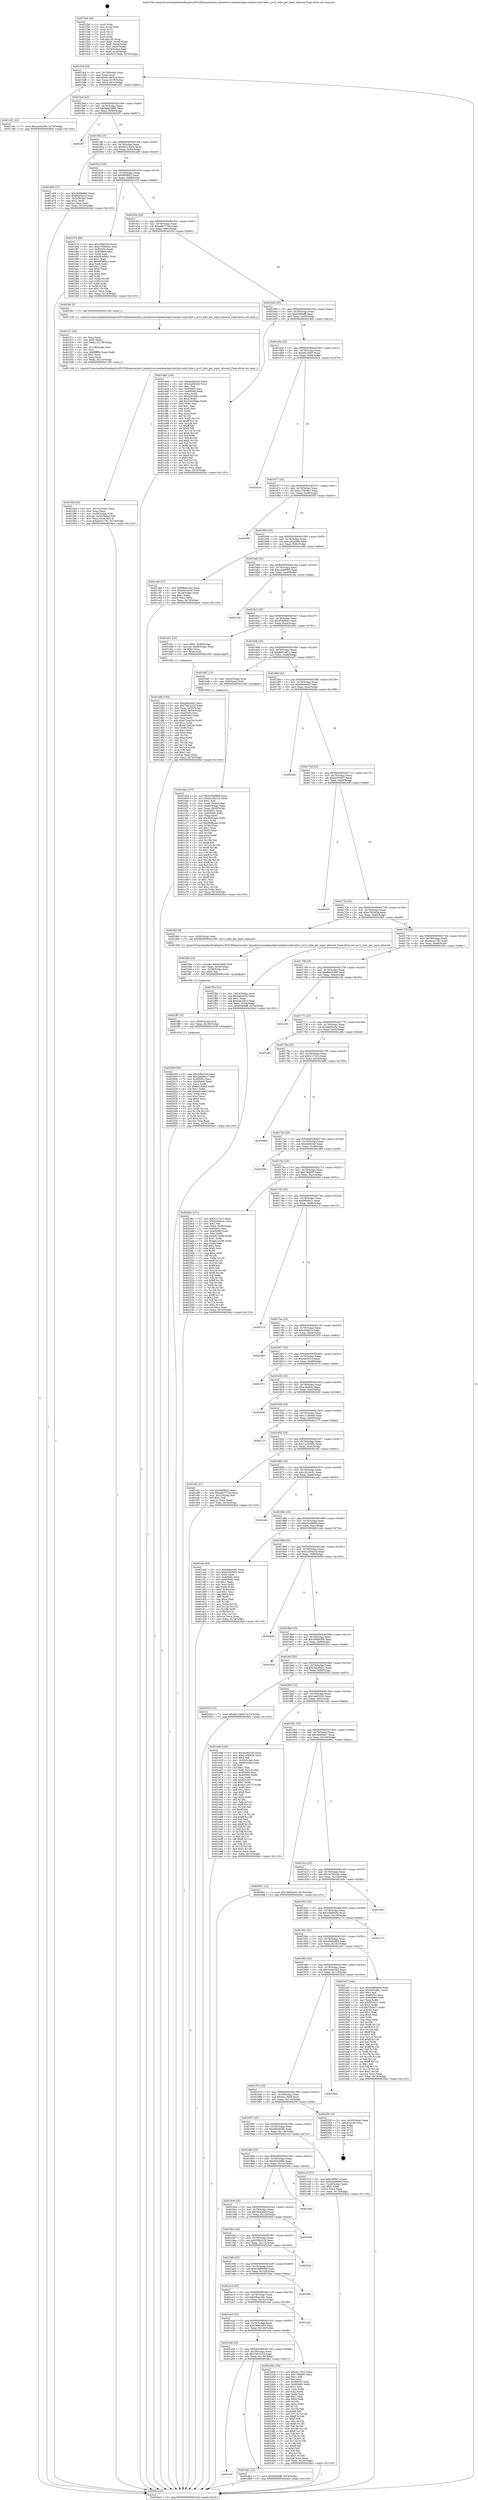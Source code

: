 digraph "0x4015a0" {
  label = "0x4015a0 (/mnt/c/Users/mathe/Desktop/tcc/POCII/binaries/extr_linuxdriversmediausbpvrusb2pvrusb2-hdw.c_pvr2_hdw_get_input_allowed_Final-ollvm.out::main(0))"
  labelloc = "t"
  node[shape=record]

  Entry [label="",width=0.3,height=0.3,shape=circle,fillcolor=black,style=filled]
  "0x4015cd" [label="{
     0x4015cd [23]\l
     | [instrs]\l
     &nbsp;&nbsp;0x4015cd \<+3\>: mov -0x74(%rbp),%eax\l
     &nbsp;&nbsp;0x4015d0 \<+2\>: mov %eax,%ecx\l
     &nbsp;&nbsp;0x4015d2 \<+6\>: sub $0x81c6631d,%ecx\l
     &nbsp;&nbsp;0x4015d8 \<+3\>: mov %eax,-0x78(%rbp)\l
     &nbsp;&nbsp;0x4015db \<+3\>: mov %ecx,-0x7c(%rbp)\l
     &nbsp;&nbsp;0x4015de \<+6\>: je 0000000000401c81 \<main+0x6e1\>\l
  }"]
  "0x401c81" [label="{
     0x401c81 [12]\l
     | [instrs]\l
     &nbsp;&nbsp;0x401c81 \<+7\>: movl $0xca55a000,-0x74(%rbp)\l
     &nbsp;&nbsp;0x401c88 \<+5\>: jmp 00000000004026a3 \<main+0x1103\>\l
  }"]
  "0x4015e4" [label="{
     0x4015e4 [22]\l
     | [instrs]\l
     &nbsp;&nbsp;0x4015e4 \<+5\>: jmp 00000000004015e9 \<main+0x49\>\l
     &nbsp;&nbsp;0x4015e9 \<+3\>: mov -0x78(%rbp),%eax\l
     &nbsp;&nbsp;0x4015ec \<+5\>: sub $0x86922880,%eax\l
     &nbsp;&nbsp;0x4015f1 \<+3\>: mov %eax,-0x80(%rbp)\l
     &nbsp;&nbsp;0x4015f4 \<+6\>: je 00000000004022f7 \<main+0xd57\>\l
  }"]
  Exit [label="",width=0.3,height=0.3,shape=circle,fillcolor=black,style=filled,peripheries=2]
  "0x4022f7" [label="{
     0x4022f7\l
  }", style=dashed]
  "0x4015fa" [label="{
     0x4015fa [25]\l
     | [instrs]\l
     &nbsp;&nbsp;0x4015fa \<+5\>: jmp 00000000004015ff \<main+0x5f\>\l
     &nbsp;&nbsp;0x4015ff \<+3\>: mov -0x78(%rbp),%eax\l
     &nbsp;&nbsp;0x401602 \<+5\>: sub $0x92515458,%eax\l
     &nbsp;&nbsp;0x401607 \<+6\>: mov %eax,-0x84(%rbp)\l
     &nbsp;&nbsp;0x40160d \<+6\>: je 0000000000401a69 \<main+0x4c9\>\l
  }"]
  "0x402004" [label="{
     0x402004 [93]\l
     | [instrs]\l
     &nbsp;&nbsp;0x402004 \<+5\>: mov $0x55fbc52d,%eax\l
     &nbsp;&nbsp;0x402009 \<+5\>: mov $0x3b689ac7,%esi\l
     &nbsp;&nbsp;0x40200e \<+7\>: mov 0x40505c,%ecx\l
     &nbsp;&nbsp;0x402015 \<+7\>: mov 0x405060,%edx\l
     &nbsp;&nbsp;0x40201c \<+3\>: mov %ecx,%r8d\l
     &nbsp;&nbsp;0x40201f \<+7\>: sub $0x6d15efd5,%r8d\l
     &nbsp;&nbsp;0x402026 \<+4\>: sub $0x1,%r8d\l
     &nbsp;&nbsp;0x40202a \<+7\>: add $0x6d15efd5,%r8d\l
     &nbsp;&nbsp;0x402031 \<+4\>: imul %r8d,%ecx\l
     &nbsp;&nbsp;0x402035 \<+3\>: and $0x1,%ecx\l
     &nbsp;&nbsp;0x402038 \<+3\>: cmp $0x0,%ecx\l
     &nbsp;&nbsp;0x40203b \<+4\>: sete %r9b\l
     &nbsp;&nbsp;0x40203f \<+3\>: cmp $0xa,%edx\l
     &nbsp;&nbsp;0x402042 \<+4\>: setl %r10b\l
     &nbsp;&nbsp;0x402046 \<+3\>: mov %r9b,%r11b\l
     &nbsp;&nbsp;0x402049 \<+3\>: and %r10b,%r11b\l
     &nbsp;&nbsp;0x40204c \<+3\>: xor %r10b,%r9b\l
     &nbsp;&nbsp;0x40204f \<+3\>: or %r9b,%r11b\l
     &nbsp;&nbsp;0x402052 \<+4\>: test $0x1,%r11b\l
     &nbsp;&nbsp;0x402056 \<+3\>: cmovne %esi,%eax\l
     &nbsp;&nbsp;0x402059 \<+3\>: mov %eax,-0x74(%rbp)\l
     &nbsp;&nbsp;0x40205c \<+5\>: jmp 00000000004026a3 \<main+0x1103\>\l
  }"]
  "0x401a69" [label="{
     0x401a69 [27]\l
     | [instrs]\l
     &nbsp;&nbsp;0x401a69 \<+5\>: mov $0x4699a866,%eax\l
     &nbsp;&nbsp;0x401a6e \<+5\>: mov $0xfdd54e3e,%ecx\l
     &nbsp;&nbsp;0x401a73 \<+3\>: mov -0x2c(%rbp),%edx\l
     &nbsp;&nbsp;0x401a76 \<+3\>: cmp $0x2,%edx\l
     &nbsp;&nbsp;0x401a79 \<+3\>: cmovne %ecx,%eax\l
     &nbsp;&nbsp;0x401a7c \<+3\>: mov %eax,-0x74(%rbp)\l
     &nbsp;&nbsp;0x401a7f \<+5\>: jmp 00000000004026a3 \<main+0x1103\>\l
  }"]
  "0x401613" [label="{
     0x401613 [25]\l
     | [instrs]\l
     &nbsp;&nbsp;0x401613 \<+5\>: jmp 0000000000401618 \<main+0x78\>\l
     &nbsp;&nbsp;0x401618 \<+3\>: mov -0x78(%rbp),%eax\l
     &nbsp;&nbsp;0x40161b \<+5\>: sub $0x9f0f8f22,%eax\l
     &nbsp;&nbsp;0x401620 \<+6\>: mov %eax,-0x88(%rbp)\l
     &nbsp;&nbsp;0x401626 \<+6\>: je 0000000000401f7d \<main+0x9dd\>\l
  }"]
  "0x4026a3" [label="{
     0x4026a3 [5]\l
     | [instrs]\l
     &nbsp;&nbsp;0x4026a3 \<+5\>: jmp 00000000004015cd \<main+0x2d\>\l
  }"]
  "0x4015a0" [label="{
     0x4015a0 [45]\l
     | [instrs]\l
     &nbsp;&nbsp;0x4015a0 \<+1\>: push %rbp\l
     &nbsp;&nbsp;0x4015a1 \<+3\>: mov %rsp,%rbp\l
     &nbsp;&nbsp;0x4015a4 \<+2\>: push %r15\l
     &nbsp;&nbsp;0x4015a6 \<+2\>: push %r14\l
     &nbsp;&nbsp;0x4015a8 \<+2\>: push %r12\l
     &nbsp;&nbsp;0x4015aa \<+1\>: push %rbx\l
     &nbsp;&nbsp;0x4015ab \<+7\>: sub $0x140,%rsp\l
     &nbsp;&nbsp;0x4015b2 \<+7\>: movl $0x0,-0x30(%rbp)\l
     &nbsp;&nbsp;0x4015b9 \<+3\>: mov %edi,-0x34(%rbp)\l
     &nbsp;&nbsp;0x4015bc \<+4\>: mov %rsi,-0x40(%rbp)\l
     &nbsp;&nbsp;0x4015c0 \<+3\>: mov -0x34(%rbp),%edi\l
     &nbsp;&nbsp;0x4015c3 \<+3\>: mov %edi,-0x2c(%rbp)\l
     &nbsp;&nbsp;0x4015c6 \<+7\>: movl $0x92515458,-0x74(%rbp)\l
  }"]
  "0x401ff5" [label="{
     0x401ff5 [15]\l
     | [instrs]\l
     &nbsp;&nbsp;0x401ff5 \<+4\>: mov -0x50(%rbp),%rdi\l
     &nbsp;&nbsp;0x401ff9 \<+6\>: mov %eax,-0x140(%rbp)\l
     &nbsp;&nbsp;0x401fff \<+5\>: call 0000000000401030 \<free@plt\>\l
     | [calls]\l
     &nbsp;&nbsp;0x401030 \{1\} (unknown)\l
  }"]
  "0x401f7d" [label="{
     0x401f7d [88]\l
     | [instrs]\l
     &nbsp;&nbsp;0x401f7d \<+5\>: mov $0x55fbc52d,%eax\l
     &nbsp;&nbsp;0x401f82 \<+5\>: mov $0xe785942a,%ecx\l
     &nbsp;&nbsp;0x401f87 \<+7\>: mov 0x40505c,%edx\l
     &nbsp;&nbsp;0x401f8e \<+7\>: mov 0x405060,%esi\l
     &nbsp;&nbsp;0x401f95 \<+2\>: mov %edx,%edi\l
     &nbsp;&nbsp;0x401f97 \<+6\>: add $0x483efbb1,%edi\l
     &nbsp;&nbsp;0x401f9d \<+3\>: sub $0x1,%edi\l
     &nbsp;&nbsp;0x401fa0 \<+6\>: sub $0x483efbb1,%edi\l
     &nbsp;&nbsp;0x401fa6 \<+3\>: imul %edi,%edx\l
     &nbsp;&nbsp;0x401fa9 \<+3\>: and $0x1,%edx\l
     &nbsp;&nbsp;0x401fac \<+3\>: cmp $0x0,%edx\l
     &nbsp;&nbsp;0x401faf \<+4\>: sete %r8b\l
     &nbsp;&nbsp;0x401fb3 \<+3\>: cmp $0xa,%esi\l
     &nbsp;&nbsp;0x401fb6 \<+4\>: setl %r9b\l
     &nbsp;&nbsp;0x401fba \<+3\>: mov %r8b,%r10b\l
     &nbsp;&nbsp;0x401fbd \<+3\>: and %r9b,%r10b\l
     &nbsp;&nbsp;0x401fc0 \<+3\>: xor %r9b,%r8b\l
     &nbsp;&nbsp;0x401fc3 \<+3\>: or %r8b,%r10b\l
     &nbsp;&nbsp;0x401fc6 \<+4\>: test $0x1,%r10b\l
     &nbsp;&nbsp;0x401fca \<+3\>: cmovne %ecx,%eax\l
     &nbsp;&nbsp;0x401fcd \<+3\>: mov %eax,-0x74(%rbp)\l
     &nbsp;&nbsp;0x401fd0 \<+5\>: jmp 00000000004026a3 \<main+0x1103\>\l
  }"]
  "0x40162c" [label="{
     0x40162c [25]\l
     | [instrs]\l
     &nbsp;&nbsp;0x40162c \<+5\>: jmp 0000000000401631 \<main+0x91\>\l
     &nbsp;&nbsp;0x401631 \<+3\>: mov -0x78(%rbp),%eax\l
     &nbsp;&nbsp;0x401634 \<+5\>: sub $0xa6b771dd,%eax\l
     &nbsp;&nbsp;0x401639 \<+6\>: mov %eax,-0x8c(%rbp)\l
     &nbsp;&nbsp;0x40163f \<+6\>: je 0000000000401f0c \<main+0x96c\>\l
  }"]
  "0x401fde" [label="{
     0x401fde [23]\l
     | [instrs]\l
     &nbsp;&nbsp;0x401fde \<+10\>: movabs $0x4030d6,%rdi\l
     &nbsp;&nbsp;0x401fe8 \<+3\>: mov %eax,-0x58(%rbp)\l
     &nbsp;&nbsp;0x401feb \<+3\>: mov -0x58(%rbp),%esi\l
     &nbsp;&nbsp;0x401fee \<+2\>: mov $0x0,%al\l
     &nbsp;&nbsp;0x401ff0 \<+5\>: call 0000000000401040 \<printf@plt\>\l
     | [calls]\l
     &nbsp;&nbsp;0x401040 \{1\} (unknown)\l
  }"]
  "0x401f0c" [label="{
     0x401f0c [5]\l
     | [instrs]\l
     &nbsp;&nbsp;0x401f0c \<+5\>: call 0000000000401160 \<next_i\>\l
     | [calls]\l
     &nbsp;&nbsp;0x401160 \{1\} (/mnt/c/Users/mathe/Desktop/tcc/POCII/binaries/extr_linuxdriversmediausbpvrusb2pvrusb2-hdw.c_pvr2_hdw_get_input_allowed_Final-ollvm.out::next_i)\l
  }"]
  "0x401645" [label="{
     0x401645 [25]\l
     | [instrs]\l
     &nbsp;&nbsp;0x401645 \<+5\>: jmp 000000000040164a \<main+0xaa\>\l
     &nbsp;&nbsp;0x40164a \<+3\>: mov -0x78(%rbp),%eax\l
     &nbsp;&nbsp;0x40164d \<+5\>: sub $0xb590efff,%eax\l
     &nbsp;&nbsp;0x401652 \<+6\>: mov %eax,-0x90(%rbp)\l
     &nbsp;&nbsp;0x401658 \<+6\>: je 0000000000401dbd \<main+0x81d\>\l
  }"]
  "0x401f3d" [label="{
     0x401f3d [33]\l
     | [instrs]\l
     &nbsp;&nbsp;0x401f3d \<+6\>: mov -0x13c(%rbp),%ecx\l
     &nbsp;&nbsp;0x401f43 \<+3\>: imul %eax,%ecx\l
     &nbsp;&nbsp;0x401f46 \<+4\>: mov -0x50(%rbp),%rdi\l
     &nbsp;&nbsp;0x401f4a \<+4\>: movslq -0x54(%rbp),%r8\l
     &nbsp;&nbsp;0x401f4e \<+4\>: mov %ecx,(%rdi,%r8,4)\l
     &nbsp;&nbsp;0x401f52 \<+7\>: movl $0xebc41782,-0x74(%rbp)\l
     &nbsp;&nbsp;0x401f59 \<+5\>: jmp 00000000004026a3 \<main+0x1103\>\l
  }"]
  "0x401dbd" [label="{
     0x401dbd [144]\l
     | [instrs]\l
     &nbsp;&nbsp;0x401dbd \<+5\>: mov $0x4a46a3d3,%eax\l
     &nbsp;&nbsp;0x401dc2 \<+5\>: mov $0x3ae85432,%ecx\l
     &nbsp;&nbsp;0x401dc7 \<+2\>: mov $0x1,%dl\l
     &nbsp;&nbsp;0x401dc9 \<+7\>: mov 0x40505c,%esi\l
     &nbsp;&nbsp;0x401dd0 \<+7\>: mov 0x405060,%edi\l
     &nbsp;&nbsp;0x401dd7 \<+3\>: mov %esi,%r8d\l
     &nbsp;&nbsp;0x401dda \<+7\>: sub $0x334209ac,%r8d\l
     &nbsp;&nbsp;0x401de1 \<+4\>: sub $0x1,%r8d\l
     &nbsp;&nbsp;0x401de5 \<+7\>: add $0x334209ac,%r8d\l
     &nbsp;&nbsp;0x401dec \<+4\>: imul %r8d,%esi\l
     &nbsp;&nbsp;0x401df0 \<+3\>: and $0x1,%esi\l
     &nbsp;&nbsp;0x401df3 \<+3\>: cmp $0x0,%esi\l
     &nbsp;&nbsp;0x401df6 \<+4\>: sete %r9b\l
     &nbsp;&nbsp;0x401dfa \<+3\>: cmp $0xa,%edi\l
     &nbsp;&nbsp;0x401dfd \<+4\>: setl %r10b\l
     &nbsp;&nbsp;0x401e01 \<+3\>: mov %r9b,%r11b\l
     &nbsp;&nbsp;0x401e04 \<+4\>: xor $0xff,%r11b\l
     &nbsp;&nbsp;0x401e08 \<+3\>: mov %r10b,%bl\l
     &nbsp;&nbsp;0x401e0b \<+3\>: xor $0xff,%bl\l
     &nbsp;&nbsp;0x401e0e \<+3\>: xor $0x0,%dl\l
     &nbsp;&nbsp;0x401e11 \<+3\>: mov %r11b,%r14b\l
     &nbsp;&nbsp;0x401e14 \<+4\>: and $0x0,%r14b\l
     &nbsp;&nbsp;0x401e18 \<+3\>: and %dl,%r9b\l
     &nbsp;&nbsp;0x401e1b \<+3\>: mov %bl,%r15b\l
     &nbsp;&nbsp;0x401e1e \<+4\>: and $0x0,%r15b\l
     &nbsp;&nbsp;0x401e22 \<+3\>: and %dl,%r10b\l
     &nbsp;&nbsp;0x401e25 \<+3\>: or %r9b,%r14b\l
     &nbsp;&nbsp;0x401e28 \<+3\>: or %r10b,%r15b\l
     &nbsp;&nbsp;0x401e2b \<+3\>: xor %r15b,%r14b\l
     &nbsp;&nbsp;0x401e2e \<+3\>: or %bl,%r11b\l
     &nbsp;&nbsp;0x401e31 \<+4\>: xor $0xff,%r11b\l
     &nbsp;&nbsp;0x401e35 \<+3\>: or $0x0,%dl\l
     &nbsp;&nbsp;0x401e38 \<+3\>: and %dl,%r11b\l
     &nbsp;&nbsp;0x401e3b \<+3\>: or %r11b,%r14b\l
     &nbsp;&nbsp;0x401e3e \<+4\>: test $0x1,%r14b\l
     &nbsp;&nbsp;0x401e42 \<+3\>: cmovne %ecx,%eax\l
     &nbsp;&nbsp;0x401e45 \<+3\>: mov %eax,-0x74(%rbp)\l
     &nbsp;&nbsp;0x401e48 \<+5\>: jmp 00000000004026a3 \<main+0x1103\>\l
  }"]
  "0x40165e" [label="{
     0x40165e [25]\l
     | [instrs]\l
     &nbsp;&nbsp;0x40165e \<+5\>: jmp 0000000000401663 \<main+0xc3\>\l
     &nbsp;&nbsp;0x401663 \<+3\>: mov -0x78(%rbp),%eax\l
     &nbsp;&nbsp;0x401666 \<+5\>: sub $0xbf229ef7,%eax\l
     &nbsp;&nbsp;0x40166b \<+6\>: mov %eax,-0x94(%rbp)\l
     &nbsp;&nbsp;0x401671 \<+6\>: je 000000000040261b \<main+0x107b\>\l
  }"]
  "0x401f11" [label="{
     0x401f11 [44]\l
     | [instrs]\l
     &nbsp;&nbsp;0x401f11 \<+2\>: xor %ecx,%ecx\l
     &nbsp;&nbsp;0x401f13 \<+5\>: mov $0x2,%edx\l
     &nbsp;&nbsp;0x401f18 \<+6\>: mov %edx,-0x138(%rbp)\l
     &nbsp;&nbsp;0x401f1e \<+1\>: cltd\l
     &nbsp;&nbsp;0x401f1f \<+6\>: mov -0x138(%rbp),%esi\l
     &nbsp;&nbsp;0x401f25 \<+2\>: idiv %esi\l
     &nbsp;&nbsp;0x401f27 \<+6\>: imul $0xfffffffe,%edx,%edx\l
     &nbsp;&nbsp;0x401f2d \<+3\>: sub $0x1,%ecx\l
     &nbsp;&nbsp;0x401f30 \<+2\>: sub %ecx,%edx\l
     &nbsp;&nbsp;0x401f32 \<+6\>: mov %edx,-0x13c(%rbp)\l
     &nbsp;&nbsp;0x401f38 \<+5\>: call 0000000000401160 \<next_i\>\l
     | [calls]\l
     &nbsp;&nbsp;0x401160 \{1\} (/mnt/c/Users/mathe/Desktop/tcc/POCII/binaries/extr_linuxdriversmediausbpvrusb2pvrusb2-hdw.c_pvr2_hdw_get_input_allowed_Final-ollvm.out::next_i)\l
  }"]
  "0x40261b" [label="{
     0x40261b\l
  }", style=dashed]
  "0x401677" [label="{
     0x401677 [25]\l
     | [instrs]\l
     &nbsp;&nbsp;0x401677 \<+5\>: jmp 000000000040167c \<main+0xdc\>\l
     &nbsp;&nbsp;0x40167c \<+3\>: mov -0x78(%rbp),%eax\l
     &nbsp;&nbsp;0x40167f \<+5\>: sub $0xc17829b3,%eax\l
     &nbsp;&nbsp;0x401684 \<+6\>: mov %eax,-0x98(%rbp)\l
     &nbsp;&nbsp;0x40168a \<+6\>: je 00000000004020f3 \<main+0xb53\>\l
  }"]
  "0x401a5f" [label="{
     0x401a5f\l
  }", style=dashed]
  "0x4020f3" [label="{
     0x4020f3\l
  }", style=dashed]
  "0x401690" [label="{
     0x401690 [25]\l
     | [instrs]\l
     &nbsp;&nbsp;0x401690 \<+5\>: jmp 0000000000401695 \<main+0xf5\>\l
     &nbsp;&nbsp;0x401695 \<+3\>: mov -0x78(%rbp),%eax\l
     &nbsp;&nbsp;0x401698 \<+5\>: sub $0xca55a000,%eax\l
     &nbsp;&nbsp;0x40169d \<+6\>: mov %eax,-0x9c(%rbp)\l
     &nbsp;&nbsp;0x4016a3 \<+6\>: je 0000000000401c8d \<main+0x6ed\>\l
  }"]
  "0x401db1" [label="{
     0x401db1 [12]\l
     | [instrs]\l
     &nbsp;&nbsp;0x401db1 \<+7\>: movl $0xb590efff,-0x74(%rbp)\l
     &nbsp;&nbsp;0x401db8 \<+5\>: jmp 00000000004026a3 \<main+0x1103\>\l
  }"]
  "0x401c8d" [label="{
     0x401c8d [27]\l
     | [instrs]\l
     &nbsp;&nbsp;0x401c8d \<+5\>: mov $0x68eec26c,%eax\l
     &nbsp;&nbsp;0x401c92 \<+5\>: mov $0x4f43d246,%ecx\l
     &nbsp;&nbsp;0x401c97 \<+3\>: mov -0x28(%rbp),%edx\l
     &nbsp;&nbsp;0x401c9a \<+3\>: cmp $0x1,%edx\l
     &nbsp;&nbsp;0x401c9d \<+3\>: cmovl %ecx,%eax\l
     &nbsp;&nbsp;0x401ca0 \<+3\>: mov %eax,-0x74(%rbp)\l
     &nbsp;&nbsp;0x401ca3 \<+5\>: jmp 00000000004026a3 \<main+0x1103\>\l
  }"]
  "0x4016a9" [label="{
     0x4016a9 [25]\l
     | [instrs]\l
     &nbsp;&nbsp;0x4016a9 \<+5\>: jmp 00000000004016ae \<main+0x10e\>\l
     &nbsp;&nbsp;0x4016ae \<+3\>: mov -0x78(%rbp),%eax\l
     &nbsp;&nbsp;0x4016b1 \<+5\>: sub $0xcabb9565,%eax\l
     &nbsp;&nbsp;0x4016b6 \<+6\>: mov %eax,-0xa0(%rbp)\l
     &nbsp;&nbsp;0x4016bc \<+6\>: je 000000000040219a \<main+0xbfa\>\l
  }"]
  "0x401a46" [label="{
     0x401a46 [25]\l
     | [instrs]\l
     &nbsp;&nbsp;0x401a46 \<+5\>: jmp 0000000000401a4b \<main+0x4ab\>\l
     &nbsp;&nbsp;0x401a4b \<+3\>: mov -0x78(%rbp),%eax\l
     &nbsp;&nbsp;0x401a4e \<+5\>: sub $0x7b91b22f,%eax\l
     &nbsp;&nbsp;0x401a53 \<+6\>: mov %eax,-0x134(%rbp)\l
     &nbsp;&nbsp;0x401a59 \<+6\>: je 0000000000401db1 \<main+0x811\>\l
  }"]
  "0x40219a" [label="{
     0x40219a\l
  }", style=dashed]
  "0x4016c2" [label="{
     0x4016c2 [25]\l
     | [instrs]\l
     &nbsp;&nbsp;0x4016c2 \<+5\>: jmp 00000000004016c7 \<main+0x127\>\l
     &nbsp;&nbsp;0x4016c7 \<+3\>: mov -0x78(%rbp),%eax\l
     &nbsp;&nbsp;0x4016ca \<+5\>: sub $0xd18ef0e3,%eax\l
     &nbsp;&nbsp;0x4016cf \<+6\>: mov %eax,-0xa4(%rbp)\l
     &nbsp;&nbsp;0x4016d5 \<+6\>: je 0000000000401d31 \<main+0x791\>\l
  }"]
  "0x402436" [label="{
     0x402436 [134]\l
     | [instrs]\l
     &nbsp;&nbsp;0x402436 \<+5\>: mov $0x2c17015,%eax\l
     &nbsp;&nbsp;0x40243b \<+5\>: mov $0x74669f5,%ecx\l
     &nbsp;&nbsp;0x402440 \<+2\>: mov $0x1,%dl\l
     &nbsp;&nbsp;0x402442 \<+2\>: xor %esi,%esi\l
     &nbsp;&nbsp;0x402444 \<+7\>: mov 0x40505c,%edi\l
     &nbsp;&nbsp;0x40244b \<+8\>: mov 0x405060,%r8d\l
     &nbsp;&nbsp;0x402453 \<+3\>: sub $0x1,%esi\l
     &nbsp;&nbsp;0x402456 \<+3\>: mov %edi,%r9d\l
     &nbsp;&nbsp;0x402459 \<+3\>: add %esi,%r9d\l
     &nbsp;&nbsp;0x40245c \<+4\>: imul %r9d,%edi\l
     &nbsp;&nbsp;0x402460 \<+3\>: and $0x1,%edi\l
     &nbsp;&nbsp;0x402463 \<+3\>: cmp $0x0,%edi\l
     &nbsp;&nbsp;0x402466 \<+4\>: sete %r10b\l
     &nbsp;&nbsp;0x40246a \<+4\>: cmp $0xa,%r8d\l
     &nbsp;&nbsp;0x40246e \<+4\>: setl %r11b\l
     &nbsp;&nbsp;0x402472 \<+3\>: mov %r10b,%bl\l
     &nbsp;&nbsp;0x402475 \<+3\>: xor $0xff,%bl\l
     &nbsp;&nbsp;0x402478 \<+3\>: mov %r11b,%r14b\l
     &nbsp;&nbsp;0x40247b \<+4\>: xor $0xff,%r14b\l
     &nbsp;&nbsp;0x40247f \<+3\>: xor $0x0,%dl\l
     &nbsp;&nbsp;0x402482 \<+3\>: mov %bl,%r15b\l
     &nbsp;&nbsp;0x402485 \<+4\>: and $0x0,%r15b\l
     &nbsp;&nbsp;0x402489 \<+3\>: and %dl,%r10b\l
     &nbsp;&nbsp;0x40248c \<+3\>: mov %r14b,%r12b\l
     &nbsp;&nbsp;0x40248f \<+4\>: and $0x0,%r12b\l
     &nbsp;&nbsp;0x402493 \<+3\>: and %dl,%r11b\l
     &nbsp;&nbsp;0x402496 \<+3\>: or %r10b,%r15b\l
     &nbsp;&nbsp;0x402499 \<+3\>: or %r11b,%r12b\l
     &nbsp;&nbsp;0x40249c \<+3\>: xor %r12b,%r15b\l
     &nbsp;&nbsp;0x40249f \<+3\>: or %r14b,%bl\l
     &nbsp;&nbsp;0x4024a2 \<+3\>: xor $0xff,%bl\l
     &nbsp;&nbsp;0x4024a5 \<+3\>: or $0x0,%dl\l
     &nbsp;&nbsp;0x4024a8 \<+2\>: and %dl,%bl\l
     &nbsp;&nbsp;0x4024aa \<+3\>: or %bl,%r15b\l
     &nbsp;&nbsp;0x4024ad \<+4\>: test $0x1,%r15b\l
     &nbsp;&nbsp;0x4024b1 \<+3\>: cmovne %ecx,%eax\l
     &nbsp;&nbsp;0x4024b4 \<+3\>: mov %eax,-0x74(%rbp)\l
     &nbsp;&nbsp;0x4024b7 \<+5\>: jmp 00000000004026a3 \<main+0x1103\>\l
  }"]
  "0x401d31" [label="{
     0x401d31 [23]\l
     | [instrs]\l
     &nbsp;&nbsp;0x401d31 \<+7\>: movl $0x1,-0x48(%rbp)\l
     &nbsp;&nbsp;0x401d38 \<+4\>: movslq -0x48(%rbp),%rax\l
     &nbsp;&nbsp;0x401d3c \<+4\>: shl $0x2,%rax\l
     &nbsp;&nbsp;0x401d40 \<+3\>: mov %rax,%rdi\l
     &nbsp;&nbsp;0x401d43 \<+5\>: call 0000000000401050 \<malloc@plt\>\l
     | [calls]\l
     &nbsp;&nbsp;0x401050 \{1\} (unknown)\l
  }"]
  "0x4016db" [label="{
     0x4016db [25]\l
     | [instrs]\l
     &nbsp;&nbsp;0x4016db \<+5\>: jmp 00000000004016e0 \<main+0x140\>\l
     &nbsp;&nbsp;0x4016e0 \<+3\>: mov -0x78(%rbp),%eax\l
     &nbsp;&nbsp;0x4016e3 \<+5\>: sub $0xde91d91c,%eax\l
     &nbsp;&nbsp;0x4016e8 \<+6\>: mov %eax,-0xa8(%rbp)\l
     &nbsp;&nbsp;0x4016ee \<+6\>: je 0000000000401bd7 \<main+0x637\>\l
  }"]
  "0x401a2d" [label="{
     0x401a2d [25]\l
     | [instrs]\l
     &nbsp;&nbsp;0x401a2d \<+5\>: jmp 0000000000401a32 \<main+0x492\>\l
     &nbsp;&nbsp;0x401a32 \<+3\>: mov -0x78(%rbp),%eax\l
     &nbsp;&nbsp;0x401a35 \<+5\>: sub $0x78962e63,%eax\l
     &nbsp;&nbsp;0x401a3a \<+6\>: mov %eax,-0x130(%rbp)\l
     &nbsp;&nbsp;0x401a40 \<+6\>: je 0000000000402436 \<main+0xe96\>\l
  }"]
  "0x401bd7" [label="{
     0x401bd7 [13]\l
     | [instrs]\l
     &nbsp;&nbsp;0x401bd7 \<+4\>: mov -0x40(%rbp),%rax\l
     &nbsp;&nbsp;0x401bdb \<+4\>: mov 0x8(%rax),%rdi\l
     &nbsp;&nbsp;0x401bdf \<+5\>: call 0000000000401060 \<atoi@plt\>\l
     | [calls]\l
     &nbsp;&nbsp;0x401060 \{1\} (unknown)\l
  }"]
  "0x4016f4" [label="{
     0x4016f4 [25]\l
     | [instrs]\l
     &nbsp;&nbsp;0x4016f4 \<+5\>: jmp 00000000004016f9 \<main+0x159\>\l
     &nbsp;&nbsp;0x4016f9 \<+3\>: mov -0x78(%rbp),%eax\l
     &nbsp;&nbsp;0x4016fc \<+5\>: sub $0xdf4a04d2,%eax\l
     &nbsp;&nbsp;0x401701 \<+6\>: mov %eax,-0xac(%rbp)\l
     &nbsp;&nbsp;0x401707 \<+6\>: je 00000000004025a6 \<main+0x1006\>\l
  }"]
  "0x401ca8" [label="{
     0x401ca8\l
  }", style=dashed]
  "0x4025a6" [label="{
     0x4025a6\l
  }", style=dashed]
  "0x40170d" [label="{
     0x40170d [25]\l
     | [instrs]\l
     &nbsp;&nbsp;0x40170d \<+5\>: jmp 0000000000401712 \<main+0x172\>\l
     &nbsp;&nbsp;0x401712 \<+3\>: mov -0x78(%rbp),%eax\l
     &nbsp;&nbsp;0x401715 \<+5\>: sub $0xe4702f27,%eax\l
     &nbsp;&nbsp;0x40171a \<+6\>: mov %eax,-0xb0(%rbp)\l
     &nbsp;&nbsp;0x401720 \<+6\>: je 000000000040230f \<main+0xd6f\>\l
  }"]
  "0x401a14" [label="{
     0x401a14 [25]\l
     | [instrs]\l
     &nbsp;&nbsp;0x401a14 \<+5\>: jmp 0000000000401a19 \<main+0x479\>\l
     &nbsp;&nbsp;0x401a19 \<+3\>: mov -0x78(%rbp),%eax\l
     &nbsp;&nbsp;0x401a1c \<+5\>: sub $0x68eec26c,%eax\l
     &nbsp;&nbsp;0x401a21 \<+6\>: mov %eax,-0x12c(%rbp)\l
     &nbsp;&nbsp;0x401a27 \<+6\>: je 0000000000401ca8 \<main+0x708\>\l
  }"]
  "0x40230f" [label="{
     0x40230f\l
  }", style=dashed]
  "0x401726" [label="{
     0x401726 [25]\l
     | [instrs]\l
     &nbsp;&nbsp;0x401726 \<+5\>: jmp 000000000040172b \<main+0x18b\>\l
     &nbsp;&nbsp;0x40172b \<+3\>: mov -0x78(%rbp),%eax\l
     &nbsp;&nbsp;0x40172e \<+5\>: sub $0xe785942a,%eax\l
     &nbsp;&nbsp;0x401733 \<+6\>: mov %eax,-0xb4(%rbp)\l
     &nbsp;&nbsp;0x401739 \<+6\>: je 0000000000401fd5 \<main+0xa35\>\l
  }"]
  "0x40258a" [label="{
     0x40258a\l
  }", style=dashed]
  "0x401fd5" [label="{
     0x401fd5 [9]\l
     | [instrs]\l
     &nbsp;&nbsp;0x401fd5 \<+4\>: mov -0x50(%rbp),%rdi\l
     &nbsp;&nbsp;0x401fd9 \<+5\>: call 0000000000401590 \<pvr2_hdw_get_input_allowed\>\l
     | [calls]\l
     &nbsp;&nbsp;0x401590 \{1\} (/mnt/c/Users/mathe/Desktop/tcc/POCII/binaries/extr_linuxdriversmediausbpvrusb2pvrusb2-hdw.c_pvr2_hdw_get_input_allowed_Final-ollvm.out::pvr2_hdw_get_input_allowed)\l
  }"]
  "0x40173f" [label="{
     0x40173f [25]\l
     | [instrs]\l
     &nbsp;&nbsp;0x40173f \<+5\>: jmp 0000000000401744 \<main+0x1a4\>\l
     &nbsp;&nbsp;0x401744 \<+3\>: mov -0x78(%rbp),%eax\l
     &nbsp;&nbsp;0x401747 \<+5\>: sub $0xebc41782,%eax\l
     &nbsp;&nbsp;0x40174c \<+6\>: mov %eax,-0xb8(%rbp)\l
     &nbsp;&nbsp;0x401752 \<+6\>: je 0000000000401f5e \<main+0x9be\>\l
  }"]
  "0x4019fb" [label="{
     0x4019fb [25]\l
     | [instrs]\l
     &nbsp;&nbsp;0x4019fb \<+5\>: jmp 0000000000401a00 \<main+0x460\>\l
     &nbsp;&nbsp;0x401a00 \<+3\>: mov -0x78(%rbp),%eax\l
     &nbsp;&nbsp;0x401a03 \<+5\>: sub $0x63690668,%eax\l
     &nbsp;&nbsp;0x401a08 \<+6\>: mov %eax,-0x128(%rbp)\l
     &nbsp;&nbsp;0x401a0e \<+6\>: je 000000000040258a \<main+0xfea\>\l
  }"]
  "0x401f5e" [label="{
     0x401f5e [31]\l
     | [instrs]\l
     &nbsp;&nbsp;0x401f5e \<+3\>: mov -0x54(%rbp),%eax\l
     &nbsp;&nbsp;0x401f61 \<+5\>: sub $0x4ab2e01f,%eax\l
     &nbsp;&nbsp;0x401f66 \<+3\>: add $0x1,%eax\l
     &nbsp;&nbsp;0x401f69 \<+5\>: add $0x4ab2e01f,%eax\l
     &nbsp;&nbsp;0x401f6e \<+3\>: mov %eax,-0x54(%rbp)\l
     &nbsp;&nbsp;0x401f71 \<+7\>: movl $0xb590efff,-0x74(%rbp)\l
     &nbsp;&nbsp;0x401f78 \<+5\>: jmp 00000000004026a3 \<main+0x1103\>\l
  }"]
  "0x401758" [label="{
     0x401758 [25]\l
     | [instrs]\l
     &nbsp;&nbsp;0x401758 \<+5\>: jmp 000000000040175d \<main+0x1bd\>\l
     &nbsp;&nbsp;0x40175d \<+3\>: mov -0x78(%rbp),%eax\l
     &nbsp;&nbsp;0x401760 \<+5\>: sub $0xf0905390,%eax\l
     &nbsp;&nbsp;0x401765 \<+6\>: mov %eax,-0xbc(%rbp)\l
     &nbsp;&nbsp;0x40176b \<+6\>: je 00000000004021f4 \<main+0xc54\>\l
  }"]
  "0x4025e0" [label="{
     0x4025e0\l
  }", style=dashed]
  "0x4021f4" [label="{
     0x4021f4\l
  }", style=dashed]
  "0x401771" [label="{
     0x401771 [25]\l
     | [instrs]\l
     &nbsp;&nbsp;0x401771 \<+5\>: jmp 0000000000401776 \<main+0x1d6\>\l
     &nbsp;&nbsp;0x401776 \<+3\>: mov -0x78(%rbp),%eax\l
     &nbsp;&nbsp;0x401779 \<+5\>: sub $0xfdd54e3e,%eax\l
     &nbsp;&nbsp;0x40177e \<+6\>: mov %eax,-0xc0(%rbp)\l
     &nbsp;&nbsp;0x401784 \<+6\>: je 0000000000401a84 \<main+0x4e4\>\l
  }"]
  "0x4019e2" [label="{
     0x4019e2 [25]\l
     | [instrs]\l
     &nbsp;&nbsp;0x4019e2 \<+5\>: jmp 00000000004019e7 \<main+0x447\>\l
     &nbsp;&nbsp;0x4019e7 \<+3\>: mov -0x78(%rbp),%eax\l
     &nbsp;&nbsp;0x4019ea \<+5\>: sub $0x55fbc52d,%eax\l
     &nbsp;&nbsp;0x4019ef \<+6\>: mov %eax,-0x124(%rbp)\l
     &nbsp;&nbsp;0x4019f5 \<+6\>: je 00000000004025e0 \<main+0x1040\>\l
  }"]
  "0x401a84" [label="{
     0x401a84\l
  }", style=dashed]
  "0x40178a" [label="{
     0x40178a [25]\l
     | [instrs]\l
     &nbsp;&nbsp;0x40178a \<+5\>: jmp 000000000040178f \<main+0x1ef\>\l
     &nbsp;&nbsp;0x40178f \<+3\>: mov -0x78(%rbp),%eax\l
     &nbsp;&nbsp;0x401792 \<+5\>: sub $0x2c17015,%eax\l
     &nbsp;&nbsp;0x401797 \<+6\>: mov %eax,-0xc4(%rbp)\l
     &nbsp;&nbsp;0x40179d \<+6\>: je 0000000000402695 \<main+0x10f5\>\l
  }"]
  "0x40206d" [label="{
     0x40206d\l
  }", style=dashed]
  "0x402695" [label="{
     0x402695\l
  }", style=dashed]
  "0x4017a3" [label="{
     0x4017a3 [25]\l
     | [instrs]\l
     &nbsp;&nbsp;0x4017a3 \<+5\>: jmp 00000000004017a8 \<main+0x208\>\l
     &nbsp;&nbsp;0x4017a8 \<+3\>: mov -0x78(%rbp),%eax\l
     &nbsp;&nbsp;0x4017ab \<+5\>: sub $0x4e06349,%eax\l
     &nbsp;&nbsp;0x4017b0 \<+6\>: mov %eax,-0xc8(%rbp)\l
     &nbsp;&nbsp;0x4017b6 \<+6\>: je 0000000000402395 \<main+0xdf5\>\l
  }"]
  "0x4019c9" [label="{
     0x4019c9 [25]\l
     | [instrs]\l
     &nbsp;&nbsp;0x4019c9 \<+5\>: jmp 00000000004019ce \<main+0x42e\>\l
     &nbsp;&nbsp;0x4019ce \<+3\>: mov -0x78(%rbp),%eax\l
     &nbsp;&nbsp;0x4019d1 \<+5\>: sub $0x4fda36bb,%eax\l
     &nbsp;&nbsp;0x4019d6 \<+6\>: mov %eax,-0x120(%rbp)\l
     &nbsp;&nbsp;0x4019dc \<+6\>: je 000000000040206d \<main+0xacd\>\l
  }"]
  "0x402395" [label="{
     0x402395\l
  }", style=dashed]
  "0x4017bc" [label="{
     0x4017bc [25]\l
     | [instrs]\l
     &nbsp;&nbsp;0x4017bc \<+5\>: jmp 00000000004017c1 \<main+0x221\>\l
     &nbsp;&nbsp;0x4017c1 \<+3\>: mov -0x78(%rbp),%eax\l
     &nbsp;&nbsp;0x4017c4 \<+5\>: sub $0x74669f5,%eax\l
     &nbsp;&nbsp;0x4017c9 \<+6\>: mov %eax,-0xcc(%rbp)\l
     &nbsp;&nbsp;0x4017cf \<+6\>: je 00000000004024bc \<main+0xf1c\>\l
  }"]
  "0x40226b" [label="{
     0x40226b\l
  }", style=dashed]
  "0x4024bc" [label="{
     0x4024bc [151]\l
     | [instrs]\l
     &nbsp;&nbsp;0x4024bc \<+5\>: mov $0x2c17015,%eax\l
     &nbsp;&nbsp;0x4024c1 \<+5\>: mov $0x3a5d5ce1,%ecx\l
     &nbsp;&nbsp;0x4024c6 \<+2\>: mov $0x1,%dl\l
     &nbsp;&nbsp;0x4024c8 \<+7\>: movl $0x0,-0x30(%rbp)\l
     &nbsp;&nbsp;0x4024cf \<+7\>: mov 0x40505c,%esi\l
     &nbsp;&nbsp;0x4024d6 \<+7\>: mov 0x405060,%edi\l
     &nbsp;&nbsp;0x4024dd \<+3\>: mov %esi,%r8d\l
     &nbsp;&nbsp;0x4024e0 \<+7\>: add $0xa91c5c96,%r8d\l
     &nbsp;&nbsp;0x4024e7 \<+4\>: sub $0x1,%r8d\l
     &nbsp;&nbsp;0x4024eb \<+7\>: sub $0xa91c5c96,%r8d\l
     &nbsp;&nbsp;0x4024f2 \<+4\>: imul %r8d,%esi\l
     &nbsp;&nbsp;0x4024f6 \<+3\>: and $0x1,%esi\l
     &nbsp;&nbsp;0x4024f9 \<+3\>: cmp $0x0,%esi\l
     &nbsp;&nbsp;0x4024fc \<+4\>: sete %r9b\l
     &nbsp;&nbsp;0x402500 \<+3\>: cmp $0xa,%edi\l
     &nbsp;&nbsp;0x402503 \<+4\>: setl %r10b\l
     &nbsp;&nbsp;0x402507 \<+3\>: mov %r9b,%r11b\l
     &nbsp;&nbsp;0x40250a \<+4\>: xor $0xff,%r11b\l
     &nbsp;&nbsp;0x40250e \<+3\>: mov %r10b,%bl\l
     &nbsp;&nbsp;0x402511 \<+3\>: xor $0xff,%bl\l
     &nbsp;&nbsp;0x402514 \<+3\>: xor $0x1,%dl\l
     &nbsp;&nbsp;0x402517 \<+3\>: mov %r11b,%r14b\l
     &nbsp;&nbsp;0x40251a \<+4\>: and $0xff,%r14b\l
     &nbsp;&nbsp;0x40251e \<+3\>: and %dl,%r9b\l
     &nbsp;&nbsp;0x402521 \<+3\>: mov %bl,%r15b\l
     &nbsp;&nbsp;0x402524 \<+4\>: and $0xff,%r15b\l
     &nbsp;&nbsp;0x402528 \<+3\>: and %dl,%r10b\l
     &nbsp;&nbsp;0x40252b \<+3\>: or %r9b,%r14b\l
     &nbsp;&nbsp;0x40252e \<+3\>: or %r10b,%r15b\l
     &nbsp;&nbsp;0x402531 \<+3\>: xor %r15b,%r14b\l
     &nbsp;&nbsp;0x402534 \<+3\>: or %bl,%r11b\l
     &nbsp;&nbsp;0x402537 \<+4\>: xor $0xff,%r11b\l
     &nbsp;&nbsp;0x40253b \<+3\>: or $0x1,%dl\l
     &nbsp;&nbsp;0x40253e \<+3\>: and %dl,%r11b\l
     &nbsp;&nbsp;0x402541 \<+3\>: or %r11b,%r14b\l
     &nbsp;&nbsp;0x402544 \<+4\>: test $0x1,%r14b\l
     &nbsp;&nbsp;0x402548 \<+3\>: cmovne %ecx,%eax\l
     &nbsp;&nbsp;0x40254b \<+3\>: mov %eax,-0x74(%rbp)\l
     &nbsp;&nbsp;0x40254e \<+5\>: jmp 00000000004026a3 \<main+0x1103\>\l
  }"]
  "0x4017d5" [label="{
     0x4017d5 [25]\l
     | [instrs]\l
     &nbsp;&nbsp;0x4017d5 \<+5\>: jmp 00000000004017da \<main+0x23a\>\l
     &nbsp;&nbsp;0x4017da \<+3\>: mov -0x78(%rbp),%eax\l
     &nbsp;&nbsp;0x4017dd \<+5\>: sub $0x96e9a1c,%eax\l
     &nbsp;&nbsp;0x4017e2 \<+6\>: mov %eax,-0xd0(%rbp)\l
     &nbsp;&nbsp;0x4017e8 \<+6\>: je 0000000000402213 \<main+0xc73\>\l
  }"]
  "0x401d48" [label="{
     0x401d48 [105]\l
     | [instrs]\l
     &nbsp;&nbsp;0x401d48 \<+5\>: mov $0xdf4a04d2,%ecx\l
     &nbsp;&nbsp;0x401d4d \<+5\>: mov $0x7b91b22f,%edx\l
     &nbsp;&nbsp;0x401d52 \<+4\>: mov %rax,-0x50(%rbp)\l
     &nbsp;&nbsp;0x401d56 \<+7\>: movl $0x0,-0x54(%rbp)\l
     &nbsp;&nbsp;0x401d5d \<+7\>: mov 0x40505c,%esi\l
     &nbsp;&nbsp;0x401d64 \<+8\>: mov 0x405060,%r8d\l
     &nbsp;&nbsp;0x401d6c \<+3\>: mov %esi,%r9d\l
     &nbsp;&nbsp;0x401d6f \<+7\>: add $0x672ae25a,%r9d\l
     &nbsp;&nbsp;0x401d76 \<+4\>: sub $0x1,%r9d\l
     &nbsp;&nbsp;0x401d7a \<+7\>: sub $0x672ae25a,%r9d\l
     &nbsp;&nbsp;0x401d81 \<+4\>: imul %r9d,%esi\l
     &nbsp;&nbsp;0x401d85 \<+3\>: and $0x1,%esi\l
     &nbsp;&nbsp;0x401d88 \<+3\>: cmp $0x0,%esi\l
     &nbsp;&nbsp;0x401d8b \<+4\>: sete %r10b\l
     &nbsp;&nbsp;0x401d8f \<+4\>: cmp $0xa,%r8d\l
     &nbsp;&nbsp;0x401d93 \<+4\>: setl %r11b\l
     &nbsp;&nbsp;0x401d97 \<+3\>: mov %r10b,%bl\l
     &nbsp;&nbsp;0x401d9a \<+3\>: and %r11b,%bl\l
     &nbsp;&nbsp;0x401d9d \<+3\>: xor %r11b,%r10b\l
     &nbsp;&nbsp;0x401da0 \<+3\>: or %r10b,%bl\l
     &nbsp;&nbsp;0x401da3 \<+3\>: test $0x1,%bl\l
     &nbsp;&nbsp;0x401da6 \<+3\>: cmovne %edx,%ecx\l
     &nbsp;&nbsp;0x401da9 \<+3\>: mov %ecx,-0x74(%rbp)\l
     &nbsp;&nbsp;0x401dac \<+5\>: jmp 00000000004026a3 \<main+0x1103\>\l
  }"]
  "0x402213" [label="{
     0x402213\l
  }", style=dashed]
  "0x4017ee" [label="{
     0x4017ee [25]\l
     | [instrs]\l
     &nbsp;&nbsp;0x4017ee \<+5\>: jmp 00000000004017f3 \<main+0x253\>\l
     &nbsp;&nbsp;0x4017f3 \<+3\>: mov -0x78(%rbp),%eax\l
     &nbsp;&nbsp;0x4017f6 \<+5\>: sub $0xc50667a,%eax\l
     &nbsp;&nbsp;0x4017fb \<+6\>: mov %eax,-0xd4(%rbp)\l
     &nbsp;&nbsp;0x401801 \<+6\>: je 0000000000402303 \<main+0xd63\>\l
  }"]
  "0x4019b0" [label="{
     0x4019b0 [25]\l
     | [instrs]\l
     &nbsp;&nbsp;0x4019b0 \<+5\>: jmp 00000000004019b5 \<main+0x415\>\l
     &nbsp;&nbsp;0x4019b5 \<+3\>: mov -0x78(%rbp),%eax\l
     &nbsp;&nbsp;0x4019b8 \<+5\>: sub $0x4fc0a900,%eax\l
     &nbsp;&nbsp;0x4019bd \<+6\>: mov %eax,-0x11c(%rbp)\l
     &nbsp;&nbsp;0x4019c3 \<+6\>: je 000000000040226b \<main+0xccb\>\l
  }"]
  "0x402303" [label="{
     0x402303\l
  }", style=dashed]
  "0x401807" [label="{
     0x401807 [25]\l
     | [instrs]\l
     &nbsp;&nbsp;0x401807 \<+5\>: jmp 000000000040180c \<main+0x26c\>\l
     &nbsp;&nbsp;0x40180c \<+3\>: mov -0x78(%rbp),%eax\l
     &nbsp;&nbsp;0x40180f \<+5\>: sub $0xce03913,%eax\l
     &nbsp;&nbsp;0x401814 \<+6\>: mov %eax,-0xd8(%rbp)\l
     &nbsp;&nbsp;0x40181a \<+6\>: je 0000000000402572 \<main+0xfd2\>\l
  }"]
  "0x401cc3" [label="{
     0x401cc3 [27]\l
     | [instrs]\l
     &nbsp;&nbsp;0x401cc3 \<+5\>: mov $0xc50667a,%eax\l
     &nbsp;&nbsp;0x401cc8 \<+5\>: mov $0x25a68d69,%ecx\l
     &nbsp;&nbsp;0x401ccd \<+3\>: mov -0x28(%rbp),%edx\l
     &nbsp;&nbsp;0x401cd0 \<+3\>: cmp $0x0,%edx\l
     &nbsp;&nbsp;0x401cd3 \<+3\>: cmove %ecx,%eax\l
     &nbsp;&nbsp;0x401cd6 \<+3\>: mov %eax,-0x74(%rbp)\l
     &nbsp;&nbsp;0x401cd9 \<+5\>: jmp 00000000004026a3 \<main+0x1103\>\l
  }"]
  "0x402572" [label="{
     0x402572\l
  }", style=dashed]
  "0x401820" [label="{
     0x401820 [25]\l
     | [instrs]\l
     &nbsp;&nbsp;0x401820 \<+5\>: jmp 0000000000401825 \<main+0x285\>\l
     &nbsp;&nbsp;0x401825 \<+3\>: mov -0x78(%rbp),%eax\l
     &nbsp;&nbsp;0x401828 \<+5\>: sub $0xe2dd04c,%eax\l
     &nbsp;&nbsp;0x40182d \<+6\>: mov %eax,-0xdc(%rbp)\l
     &nbsp;&nbsp;0x401833 \<+6\>: je 0000000000402649 \<main+0x10a9\>\l
  }"]
  "0x401997" [label="{
     0x401997 [25]\l
     | [instrs]\l
     &nbsp;&nbsp;0x401997 \<+5\>: jmp 000000000040199c \<main+0x3fc\>\l
     &nbsp;&nbsp;0x40199c \<+3\>: mov -0x78(%rbp),%eax\l
     &nbsp;&nbsp;0x40199f \<+5\>: sub $0x4f43d246,%eax\l
     &nbsp;&nbsp;0x4019a4 \<+6\>: mov %eax,-0x118(%rbp)\l
     &nbsp;&nbsp;0x4019aa \<+6\>: je 0000000000401cc3 \<main+0x723\>\l
  }"]
  "0x402649" [label="{
     0x402649\l
  }", style=dashed]
  "0x401839" [label="{
     0x401839 [25]\l
     | [instrs]\l
     &nbsp;&nbsp;0x401839 \<+5\>: jmp 000000000040183e \<main+0x29e\>\l
     &nbsp;&nbsp;0x40183e \<+3\>: mov -0x78(%rbp),%eax\l
     &nbsp;&nbsp;0x401841 \<+5\>: sub $0x11165e46,%eax\l
     &nbsp;&nbsp;0x401846 \<+6\>: mov %eax,-0xe0(%rbp)\l
     &nbsp;&nbsp;0x40184c \<+6\>: je 000000000040217f \<main+0xbdf\>\l
  }"]
  "0x40255f" [label="{
     0x40255f [19]\l
     | [instrs]\l
     &nbsp;&nbsp;0x40255f \<+3\>: mov -0x30(%rbp),%eax\l
     &nbsp;&nbsp;0x402562 \<+7\>: add $0x140,%rsp\l
     &nbsp;&nbsp;0x402569 \<+1\>: pop %rbx\l
     &nbsp;&nbsp;0x40256a \<+2\>: pop %r12\l
     &nbsp;&nbsp;0x40256c \<+2\>: pop %r14\l
     &nbsp;&nbsp;0x40256e \<+2\>: pop %r15\l
     &nbsp;&nbsp;0x402570 \<+1\>: pop %rbp\l
     &nbsp;&nbsp;0x402571 \<+1\>: ret\l
  }"]
  "0x40217f" [label="{
     0x40217f\l
  }", style=dashed]
  "0x401852" [label="{
     0x401852 [25]\l
     | [instrs]\l
     &nbsp;&nbsp;0x401852 \<+5\>: jmp 0000000000401857 \<main+0x2b7\>\l
     &nbsp;&nbsp;0x401857 \<+3\>: mov -0x78(%rbp),%eax\l
     &nbsp;&nbsp;0x40185a \<+5\>: sub $0x11e56d5b,%eax\l
     &nbsp;&nbsp;0x40185f \<+6\>: mov %eax,-0xe4(%rbp)\l
     &nbsp;&nbsp;0x401865 \<+6\>: je 0000000000401ef1 \<main+0x951\>\l
  }"]
  "0x40197e" [label="{
     0x40197e [25]\l
     | [instrs]\l
     &nbsp;&nbsp;0x40197e \<+5\>: jmp 0000000000401983 \<main+0x3e3\>\l
     &nbsp;&nbsp;0x401983 \<+3\>: mov -0x78(%rbp),%eax\l
     &nbsp;&nbsp;0x401986 \<+5\>: sub $0x4d118d3f,%eax\l
     &nbsp;&nbsp;0x40198b \<+6\>: mov %eax,-0x114(%rbp)\l
     &nbsp;&nbsp;0x401991 \<+6\>: je 000000000040255f \<main+0xfbf\>\l
  }"]
  "0x401ef1" [label="{
     0x401ef1 [27]\l
     | [instrs]\l
     &nbsp;&nbsp;0x401ef1 \<+5\>: mov $0x9f0f8f22,%eax\l
     &nbsp;&nbsp;0x401ef6 \<+5\>: mov $0xa6b771dd,%ecx\l
     &nbsp;&nbsp;0x401efb \<+3\>: mov -0x21(%rbp),%dl\l
     &nbsp;&nbsp;0x401efe \<+3\>: test $0x1,%dl\l
     &nbsp;&nbsp;0x401f01 \<+3\>: cmovne %ecx,%eax\l
     &nbsp;&nbsp;0x401f04 \<+3\>: mov %eax,-0x74(%rbp)\l
     &nbsp;&nbsp;0x401f07 \<+5\>: jmp 00000000004026a3 \<main+0x1103\>\l
  }"]
  "0x40186b" [label="{
     0x40186b [25]\l
     | [instrs]\l
     &nbsp;&nbsp;0x40186b \<+5\>: jmp 0000000000401870 \<main+0x2d0\>\l
     &nbsp;&nbsp;0x401870 \<+3\>: mov -0x78(%rbp),%eax\l
     &nbsp;&nbsp;0x401873 \<+5\>: sub $0x12b18c91,%eax\l
     &nbsp;&nbsp;0x401878 \<+6\>: mov %eax,-0xe8(%rbp)\l
     &nbsp;&nbsp;0x40187e \<+6\>: je 0000000000401adc \<main+0x53c\>\l
  }"]
  "0x4025d4" [label="{
     0x4025d4\l
  }", style=dashed]
  "0x401adc" [label="{
     0x401adc\l
  }", style=dashed]
  "0x401884" [label="{
     0x401884 [25]\l
     | [instrs]\l
     &nbsp;&nbsp;0x401884 \<+5\>: jmp 0000000000401889 \<main+0x2e9\>\l
     &nbsp;&nbsp;0x401889 \<+3\>: mov -0x78(%rbp),%eax\l
     &nbsp;&nbsp;0x40188c \<+5\>: sub $0x25a68d69,%eax\l
     &nbsp;&nbsp;0x401891 \<+6\>: mov %eax,-0xec(%rbp)\l
     &nbsp;&nbsp;0x401897 \<+6\>: je 0000000000401cde \<main+0x73e\>\l
  }"]
  "0x401be4" [label="{
     0x401be4 [157]\l
     | [instrs]\l
     &nbsp;&nbsp;0x401be4 \<+5\>: mov $0x63690668,%ecx\l
     &nbsp;&nbsp;0x401be9 \<+5\>: mov $0x81c6631d,%edx\l
     &nbsp;&nbsp;0x401bee \<+3\>: mov $0x1,%sil\l
     &nbsp;&nbsp;0x401bf1 \<+3\>: mov %eax,-0x44(%rbp)\l
     &nbsp;&nbsp;0x401bf4 \<+3\>: mov -0x44(%rbp),%eax\l
     &nbsp;&nbsp;0x401bf7 \<+3\>: mov %eax,-0x28(%rbp)\l
     &nbsp;&nbsp;0x401bfa \<+7\>: mov 0x40505c,%eax\l
     &nbsp;&nbsp;0x401c01 \<+8\>: mov 0x405060,%r8d\l
     &nbsp;&nbsp;0x401c09 \<+3\>: mov %eax,%r9d\l
     &nbsp;&nbsp;0x401c0c \<+7\>: add $0x994fcaee,%r9d\l
     &nbsp;&nbsp;0x401c13 \<+4\>: sub $0x1,%r9d\l
     &nbsp;&nbsp;0x401c17 \<+7\>: sub $0x994fcaee,%r9d\l
     &nbsp;&nbsp;0x401c1e \<+4\>: imul %r9d,%eax\l
     &nbsp;&nbsp;0x401c22 \<+3\>: and $0x1,%eax\l
     &nbsp;&nbsp;0x401c25 \<+3\>: cmp $0x0,%eax\l
     &nbsp;&nbsp;0x401c28 \<+4\>: sete %r10b\l
     &nbsp;&nbsp;0x401c2c \<+4\>: cmp $0xa,%r8d\l
     &nbsp;&nbsp;0x401c30 \<+4\>: setl %r11b\l
     &nbsp;&nbsp;0x401c34 \<+3\>: mov %r10b,%bl\l
     &nbsp;&nbsp;0x401c37 \<+3\>: xor $0xff,%bl\l
     &nbsp;&nbsp;0x401c3a \<+3\>: mov %r11b,%r14b\l
     &nbsp;&nbsp;0x401c3d \<+4\>: xor $0xff,%r14b\l
     &nbsp;&nbsp;0x401c41 \<+4\>: xor $0x1,%sil\l
     &nbsp;&nbsp;0x401c45 \<+3\>: mov %bl,%r15b\l
     &nbsp;&nbsp;0x401c48 \<+4\>: and $0xff,%r15b\l
     &nbsp;&nbsp;0x401c4c \<+3\>: and %sil,%r10b\l
     &nbsp;&nbsp;0x401c4f \<+3\>: mov %r14b,%r12b\l
     &nbsp;&nbsp;0x401c52 \<+4\>: and $0xff,%r12b\l
     &nbsp;&nbsp;0x401c56 \<+3\>: and %sil,%r11b\l
     &nbsp;&nbsp;0x401c59 \<+3\>: or %r10b,%r15b\l
     &nbsp;&nbsp;0x401c5c \<+3\>: or %r11b,%r12b\l
     &nbsp;&nbsp;0x401c5f \<+3\>: xor %r12b,%r15b\l
     &nbsp;&nbsp;0x401c62 \<+3\>: or %r14b,%bl\l
     &nbsp;&nbsp;0x401c65 \<+3\>: xor $0xff,%bl\l
     &nbsp;&nbsp;0x401c68 \<+4\>: or $0x1,%sil\l
     &nbsp;&nbsp;0x401c6c \<+3\>: and %sil,%bl\l
     &nbsp;&nbsp;0x401c6f \<+3\>: or %bl,%r15b\l
     &nbsp;&nbsp;0x401c72 \<+4\>: test $0x1,%r15b\l
     &nbsp;&nbsp;0x401c76 \<+3\>: cmovne %edx,%ecx\l
     &nbsp;&nbsp;0x401c79 \<+3\>: mov %ecx,-0x74(%rbp)\l
     &nbsp;&nbsp;0x401c7c \<+5\>: jmp 00000000004026a3 \<main+0x1103\>\l
  }"]
  "0x401cde" [label="{
     0x401cde [83]\l
     | [instrs]\l
     &nbsp;&nbsp;0x401cde \<+5\>: mov $0xdf4a04d2,%eax\l
     &nbsp;&nbsp;0x401ce3 \<+5\>: mov $0xd18ef0e3,%ecx\l
     &nbsp;&nbsp;0x401ce8 \<+2\>: xor %edx,%edx\l
     &nbsp;&nbsp;0x401cea \<+7\>: mov 0x40505c,%esi\l
     &nbsp;&nbsp;0x401cf1 \<+7\>: mov 0x405060,%edi\l
     &nbsp;&nbsp;0x401cf8 \<+3\>: sub $0x1,%edx\l
     &nbsp;&nbsp;0x401cfb \<+3\>: mov %esi,%r8d\l
     &nbsp;&nbsp;0x401cfe \<+3\>: add %edx,%r8d\l
     &nbsp;&nbsp;0x401d01 \<+4\>: imul %r8d,%esi\l
     &nbsp;&nbsp;0x401d05 \<+3\>: and $0x1,%esi\l
     &nbsp;&nbsp;0x401d08 \<+3\>: cmp $0x0,%esi\l
     &nbsp;&nbsp;0x401d0b \<+4\>: sete %r9b\l
     &nbsp;&nbsp;0x401d0f \<+3\>: cmp $0xa,%edi\l
     &nbsp;&nbsp;0x401d12 \<+4\>: setl %r10b\l
     &nbsp;&nbsp;0x401d16 \<+3\>: mov %r9b,%r11b\l
     &nbsp;&nbsp;0x401d19 \<+3\>: and %r10b,%r11b\l
     &nbsp;&nbsp;0x401d1c \<+3\>: xor %r10b,%r9b\l
     &nbsp;&nbsp;0x401d1f \<+3\>: or %r9b,%r11b\l
     &nbsp;&nbsp;0x401d22 \<+4\>: test $0x1,%r11b\l
     &nbsp;&nbsp;0x401d26 \<+3\>: cmovne %ecx,%eax\l
     &nbsp;&nbsp;0x401d29 \<+3\>: mov %eax,-0x74(%rbp)\l
     &nbsp;&nbsp;0x401d2c \<+5\>: jmp 00000000004026a3 \<main+0x1103\>\l
  }"]
  "0x40189d" [label="{
     0x40189d [25]\l
     | [instrs]\l
     &nbsp;&nbsp;0x40189d \<+5\>: jmp 00000000004018a2 \<main+0x302\>\l
     &nbsp;&nbsp;0x4018a2 \<+3\>: mov -0x78(%rbp),%eax\l
     &nbsp;&nbsp;0x4018a5 \<+5\>: sub $0x2c30d31b,%eax\l
     &nbsp;&nbsp;0x4018aa \<+6\>: mov %eax,-0xf0(%rbp)\l
     &nbsp;&nbsp;0x4018b0 \<+6\>: je 0000000000402684 \<main+0x10e4\>\l
  }"]
  "0x401965" [label="{
     0x401965 [25]\l
     | [instrs]\l
     &nbsp;&nbsp;0x401965 \<+5\>: jmp 000000000040196a \<main+0x3ca\>\l
     &nbsp;&nbsp;0x40196a \<+3\>: mov -0x78(%rbp),%eax\l
     &nbsp;&nbsp;0x40196d \<+5\>: sub $0x4a46a3d3,%eax\l
     &nbsp;&nbsp;0x401972 \<+6\>: mov %eax,-0x110(%rbp)\l
     &nbsp;&nbsp;0x401978 \<+6\>: je 00000000004025d4 \<main+0x1034\>\l
  }"]
  "0x402684" [label="{
     0x402684\l
  }", style=dashed]
  "0x4018b6" [label="{
     0x4018b6 [25]\l
     | [instrs]\l
     &nbsp;&nbsp;0x4018b6 \<+5\>: jmp 00000000004018bb \<main+0x31b\>\l
     &nbsp;&nbsp;0x4018bb \<+3\>: mov -0x78(%rbp),%eax\l
     &nbsp;&nbsp;0x4018be \<+5\>: sub $0x3686930b,%eax\l
     &nbsp;&nbsp;0x4018c3 \<+6\>: mov %eax,-0xf4(%rbp)\l
     &nbsp;&nbsp;0x4018c9 \<+6\>: je 000000000040242a \<main+0xe8a\>\l
  }"]
  "0x401b47" [label="{
     0x401b47 [144]\l
     | [instrs]\l
     &nbsp;&nbsp;0x401b47 \<+5\>: mov $0x63690668,%eax\l
     &nbsp;&nbsp;0x401b4c \<+5\>: mov $0xde91d91c,%ecx\l
     &nbsp;&nbsp;0x401b51 \<+2\>: mov $0x1,%dl\l
     &nbsp;&nbsp;0x401b53 \<+7\>: mov 0x40505c,%esi\l
     &nbsp;&nbsp;0x401b5a \<+7\>: mov 0x405060,%edi\l
     &nbsp;&nbsp;0x401b61 \<+3\>: mov %esi,%r8d\l
     &nbsp;&nbsp;0x401b64 \<+7\>: add $0x53cfa11,%r8d\l
     &nbsp;&nbsp;0x401b6b \<+4\>: sub $0x1,%r8d\l
     &nbsp;&nbsp;0x401b6f \<+7\>: sub $0x53cfa11,%r8d\l
     &nbsp;&nbsp;0x401b76 \<+4\>: imul %r8d,%esi\l
     &nbsp;&nbsp;0x401b7a \<+3\>: and $0x1,%esi\l
     &nbsp;&nbsp;0x401b7d \<+3\>: cmp $0x0,%esi\l
     &nbsp;&nbsp;0x401b80 \<+4\>: sete %r9b\l
     &nbsp;&nbsp;0x401b84 \<+3\>: cmp $0xa,%edi\l
     &nbsp;&nbsp;0x401b87 \<+4\>: setl %r10b\l
     &nbsp;&nbsp;0x401b8b \<+3\>: mov %r9b,%r11b\l
     &nbsp;&nbsp;0x401b8e \<+4\>: xor $0xff,%r11b\l
     &nbsp;&nbsp;0x401b92 \<+3\>: mov %r10b,%bl\l
     &nbsp;&nbsp;0x401b95 \<+3\>: xor $0xff,%bl\l
     &nbsp;&nbsp;0x401b98 \<+3\>: xor $0x1,%dl\l
     &nbsp;&nbsp;0x401b9b \<+3\>: mov %r11b,%r14b\l
     &nbsp;&nbsp;0x401b9e \<+4\>: and $0xff,%r14b\l
     &nbsp;&nbsp;0x401ba2 \<+3\>: and %dl,%r9b\l
     &nbsp;&nbsp;0x401ba5 \<+3\>: mov %bl,%r15b\l
     &nbsp;&nbsp;0x401ba8 \<+4\>: and $0xff,%r15b\l
     &nbsp;&nbsp;0x401bac \<+3\>: and %dl,%r10b\l
     &nbsp;&nbsp;0x401baf \<+3\>: or %r9b,%r14b\l
     &nbsp;&nbsp;0x401bb2 \<+3\>: or %r10b,%r15b\l
     &nbsp;&nbsp;0x401bb5 \<+3\>: xor %r15b,%r14b\l
     &nbsp;&nbsp;0x401bb8 \<+3\>: or %bl,%r11b\l
     &nbsp;&nbsp;0x401bbb \<+4\>: xor $0xff,%r11b\l
     &nbsp;&nbsp;0x401bbf \<+3\>: or $0x1,%dl\l
     &nbsp;&nbsp;0x401bc2 \<+3\>: and %dl,%r11b\l
     &nbsp;&nbsp;0x401bc5 \<+3\>: or %r11b,%r14b\l
     &nbsp;&nbsp;0x401bc8 \<+4\>: test $0x1,%r14b\l
     &nbsp;&nbsp;0x401bcc \<+3\>: cmovne %ecx,%eax\l
     &nbsp;&nbsp;0x401bcf \<+3\>: mov %eax,-0x74(%rbp)\l
     &nbsp;&nbsp;0x401bd2 \<+5\>: jmp 00000000004026a3 \<main+0x1103\>\l
  }"]
  "0x40242a" [label="{
     0x40242a\l
  }", style=dashed]
  "0x4018cf" [label="{
     0x4018cf [25]\l
     | [instrs]\l
     &nbsp;&nbsp;0x4018cf \<+5\>: jmp 00000000004018d4 \<main+0x334\>\l
     &nbsp;&nbsp;0x4018d4 \<+3\>: mov -0x78(%rbp),%eax\l
     &nbsp;&nbsp;0x4018d7 \<+5\>: sub $0x3a5d5ce1,%eax\l
     &nbsp;&nbsp;0x4018dc \<+6\>: mov %eax,-0xf8(%rbp)\l
     &nbsp;&nbsp;0x4018e2 \<+6\>: je 0000000000402553 \<main+0xfb3\>\l
  }"]
  "0x40194c" [label="{
     0x40194c [25]\l
     | [instrs]\l
     &nbsp;&nbsp;0x40194c \<+5\>: jmp 0000000000401951 \<main+0x3b1\>\l
     &nbsp;&nbsp;0x401951 \<+3\>: mov -0x78(%rbp),%eax\l
     &nbsp;&nbsp;0x401954 \<+5\>: sub $0x4699a866,%eax\l
     &nbsp;&nbsp;0x401959 \<+6\>: mov %eax,-0x10c(%rbp)\l
     &nbsp;&nbsp;0x40195f \<+6\>: je 0000000000401b47 \<main+0x5a7\>\l
  }"]
  "0x402553" [label="{
     0x402553 [12]\l
     | [instrs]\l
     &nbsp;&nbsp;0x402553 \<+7\>: movl $0x4d118d3f,-0x74(%rbp)\l
     &nbsp;&nbsp;0x40255a \<+5\>: jmp 00000000004026a3 \<main+0x1103\>\l
  }"]
  "0x4018e8" [label="{
     0x4018e8 [25]\l
     | [instrs]\l
     &nbsp;&nbsp;0x4018e8 \<+5\>: jmp 00000000004018ed \<main+0x34d\>\l
     &nbsp;&nbsp;0x4018ed \<+3\>: mov -0x78(%rbp),%eax\l
     &nbsp;&nbsp;0x4018f0 \<+5\>: sub $0x3ae85432,%eax\l
     &nbsp;&nbsp;0x4018f5 \<+6\>: mov %eax,-0xfc(%rbp)\l
     &nbsp;&nbsp;0x4018fb \<+6\>: je 0000000000401e4d \<main+0x8ad\>\l
  }"]
  "0x402173" [label="{
     0x402173\l
  }", style=dashed]
  "0x401e4d" [label="{
     0x401e4d [164]\l
     | [instrs]\l
     &nbsp;&nbsp;0x401e4d \<+5\>: mov $0x4a46a3d3,%eax\l
     &nbsp;&nbsp;0x401e52 \<+5\>: mov $0x11e56d5b,%ecx\l
     &nbsp;&nbsp;0x401e57 \<+2\>: mov $0x1,%dl\l
     &nbsp;&nbsp;0x401e59 \<+3\>: mov -0x54(%rbp),%esi\l
     &nbsp;&nbsp;0x401e5c \<+3\>: cmp -0x48(%rbp),%esi\l
     &nbsp;&nbsp;0x401e5f \<+4\>: setl %dil\l
     &nbsp;&nbsp;0x401e63 \<+4\>: and $0x1,%dil\l
     &nbsp;&nbsp;0x401e67 \<+4\>: mov %dil,-0x21(%rbp)\l
     &nbsp;&nbsp;0x401e6b \<+7\>: mov 0x40505c,%esi\l
     &nbsp;&nbsp;0x401e72 \<+8\>: mov 0x405060,%r8d\l
     &nbsp;&nbsp;0x401e7a \<+3\>: mov %esi,%r9d\l
     &nbsp;&nbsp;0x401e7d \<+7\>: add $0x63129175,%r9d\l
     &nbsp;&nbsp;0x401e84 \<+4\>: sub $0x1,%r9d\l
     &nbsp;&nbsp;0x401e88 \<+7\>: sub $0x63129175,%r9d\l
     &nbsp;&nbsp;0x401e8f \<+4\>: imul %r9d,%esi\l
     &nbsp;&nbsp;0x401e93 \<+3\>: and $0x1,%esi\l
     &nbsp;&nbsp;0x401e96 \<+3\>: cmp $0x0,%esi\l
     &nbsp;&nbsp;0x401e99 \<+4\>: sete %dil\l
     &nbsp;&nbsp;0x401e9d \<+4\>: cmp $0xa,%r8d\l
     &nbsp;&nbsp;0x401ea1 \<+4\>: setl %r10b\l
     &nbsp;&nbsp;0x401ea5 \<+3\>: mov %dil,%r11b\l
     &nbsp;&nbsp;0x401ea8 \<+4\>: xor $0xff,%r11b\l
     &nbsp;&nbsp;0x401eac \<+3\>: mov %r10b,%bl\l
     &nbsp;&nbsp;0x401eaf \<+3\>: xor $0xff,%bl\l
     &nbsp;&nbsp;0x401eb2 \<+3\>: xor $0x1,%dl\l
     &nbsp;&nbsp;0x401eb5 \<+3\>: mov %r11b,%r14b\l
     &nbsp;&nbsp;0x401eb8 \<+4\>: and $0xff,%r14b\l
     &nbsp;&nbsp;0x401ebc \<+3\>: and %dl,%dil\l
     &nbsp;&nbsp;0x401ebf \<+3\>: mov %bl,%r15b\l
     &nbsp;&nbsp;0x401ec2 \<+4\>: and $0xff,%r15b\l
     &nbsp;&nbsp;0x401ec6 \<+3\>: and %dl,%r10b\l
     &nbsp;&nbsp;0x401ec9 \<+3\>: or %dil,%r14b\l
     &nbsp;&nbsp;0x401ecc \<+3\>: or %r10b,%r15b\l
     &nbsp;&nbsp;0x401ecf \<+3\>: xor %r15b,%r14b\l
     &nbsp;&nbsp;0x401ed2 \<+3\>: or %bl,%r11b\l
     &nbsp;&nbsp;0x401ed5 \<+4\>: xor $0xff,%r11b\l
     &nbsp;&nbsp;0x401ed9 \<+3\>: or $0x1,%dl\l
     &nbsp;&nbsp;0x401edc \<+3\>: and %dl,%r11b\l
     &nbsp;&nbsp;0x401edf \<+3\>: or %r11b,%r14b\l
     &nbsp;&nbsp;0x401ee2 \<+4\>: test $0x1,%r14b\l
     &nbsp;&nbsp;0x401ee6 \<+3\>: cmovne %ecx,%eax\l
     &nbsp;&nbsp;0x401ee9 \<+3\>: mov %eax,-0x74(%rbp)\l
     &nbsp;&nbsp;0x401eec \<+5\>: jmp 00000000004026a3 \<main+0x1103\>\l
  }"]
  "0x401901" [label="{
     0x401901 [25]\l
     | [instrs]\l
     &nbsp;&nbsp;0x401901 \<+5\>: jmp 0000000000401906 \<main+0x366\>\l
     &nbsp;&nbsp;0x401906 \<+3\>: mov -0x78(%rbp),%eax\l
     &nbsp;&nbsp;0x401909 \<+5\>: sub $0x3b689ac7,%eax\l
     &nbsp;&nbsp;0x40190e \<+6\>: mov %eax,-0x100(%rbp)\l
     &nbsp;&nbsp;0x401914 \<+6\>: je 0000000000402061 \<main+0xac1\>\l
  }"]
  "0x401933" [label="{
     0x401933 [25]\l
     | [instrs]\l
     &nbsp;&nbsp;0x401933 \<+5\>: jmp 0000000000401938 \<main+0x398\>\l
     &nbsp;&nbsp;0x401938 \<+3\>: mov -0x78(%rbp),%eax\l
     &nbsp;&nbsp;0x40193b \<+5\>: sub $0x439d03fd,%eax\l
     &nbsp;&nbsp;0x401940 \<+6\>: mov %eax,-0x108(%rbp)\l
     &nbsp;&nbsp;0x401946 \<+6\>: je 0000000000402173 \<main+0xbd3\>\l
  }"]
  "0x402061" [label="{
     0x402061 [12]\l
     | [instrs]\l
     &nbsp;&nbsp;0x402061 \<+7\>: movl $0x78962e63,-0x74(%rbp)\l
     &nbsp;&nbsp;0x402068 \<+5\>: jmp 00000000004026a3 \<main+0x1103\>\l
  }"]
  "0x40191a" [label="{
     0x40191a [25]\l
     | [instrs]\l
     &nbsp;&nbsp;0x40191a \<+5\>: jmp 000000000040191f \<main+0x37f\>\l
     &nbsp;&nbsp;0x40191f \<+3\>: mov -0x78(%rbp),%eax\l
     &nbsp;&nbsp;0x401922 \<+5\>: sub $0x3e7b91d2,%eax\l
     &nbsp;&nbsp;0x401927 \<+6\>: mov %eax,-0x104(%rbp)\l
     &nbsp;&nbsp;0x40192d \<+6\>: je 0000000000401b3b \<main+0x59b\>\l
  }"]
  "0x401b3b" [label="{
     0x401b3b\l
  }", style=dashed]
  Entry -> "0x4015a0" [label=" 1"]
  "0x4015cd" -> "0x401c81" [label=" 1"]
  "0x4015cd" -> "0x4015e4" [label=" 23"]
  "0x40255f" -> Exit [label=" 1"]
  "0x4015e4" -> "0x4022f7" [label=" 0"]
  "0x4015e4" -> "0x4015fa" [label=" 23"]
  "0x402553" -> "0x4026a3" [label=" 1"]
  "0x4015fa" -> "0x401a69" [label=" 1"]
  "0x4015fa" -> "0x401613" [label=" 22"]
  "0x401a69" -> "0x4026a3" [label=" 1"]
  "0x4015a0" -> "0x4015cd" [label=" 1"]
  "0x4026a3" -> "0x4015cd" [label=" 23"]
  "0x4024bc" -> "0x4026a3" [label=" 1"]
  "0x401613" -> "0x401f7d" [label=" 1"]
  "0x401613" -> "0x40162c" [label=" 21"]
  "0x402436" -> "0x4026a3" [label=" 1"]
  "0x40162c" -> "0x401f0c" [label=" 1"]
  "0x40162c" -> "0x401645" [label=" 20"]
  "0x402061" -> "0x4026a3" [label=" 1"]
  "0x401645" -> "0x401dbd" [label=" 2"]
  "0x401645" -> "0x40165e" [label=" 18"]
  "0x402004" -> "0x4026a3" [label=" 1"]
  "0x40165e" -> "0x40261b" [label=" 0"]
  "0x40165e" -> "0x401677" [label=" 18"]
  "0x401ff5" -> "0x402004" [label=" 1"]
  "0x401677" -> "0x4020f3" [label=" 0"]
  "0x401677" -> "0x401690" [label=" 18"]
  "0x401fde" -> "0x401ff5" [label=" 1"]
  "0x401690" -> "0x401c8d" [label=" 1"]
  "0x401690" -> "0x4016a9" [label=" 17"]
  "0x401fd5" -> "0x401fde" [label=" 1"]
  "0x4016a9" -> "0x40219a" [label=" 0"]
  "0x4016a9" -> "0x4016c2" [label=" 17"]
  "0x401f5e" -> "0x4026a3" [label=" 1"]
  "0x4016c2" -> "0x401d31" [label=" 1"]
  "0x4016c2" -> "0x4016db" [label=" 16"]
  "0x401f3d" -> "0x4026a3" [label=" 1"]
  "0x4016db" -> "0x401bd7" [label=" 1"]
  "0x4016db" -> "0x4016f4" [label=" 15"]
  "0x401f0c" -> "0x401f11" [label=" 1"]
  "0x4016f4" -> "0x4025a6" [label=" 0"]
  "0x4016f4" -> "0x40170d" [label=" 15"]
  "0x401ef1" -> "0x4026a3" [label=" 2"]
  "0x40170d" -> "0x40230f" [label=" 0"]
  "0x40170d" -> "0x401726" [label=" 15"]
  "0x401dbd" -> "0x4026a3" [label=" 2"]
  "0x401726" -> "0x401fd5" [label=" 1"]
  "0x401726" -> "0x40173f" [label=" 14"]
  "0x401db1" -> "0x4026a3" [label=" 1"]
  "0x40173f" -> "0x401f5e" [label=" 1"]
  "0x40173f" -> "0x401758" [label=" 13"]
  "0x401a46" -> "0x401db1" [label=" 1"]
  "0x401758" -> "0x4021f4" [label=" 0"]
  "0x401758" -> "0x401771" [label=" 13"]
  "0x401f7d" -> "0x4026a3" [label=" 1"]
  "0x401771" -> "0x401a84" [label=" 0"]
  "0x401771" -> "0x40178a" [label=" 13"]
  "0x401a2d" -> "0x402436" [label=" 1"]
  "0x40178a" -> "0x402695" [label=" 0"]
  "0x40178a" -> "0x4017a3" [label=" 13"]
  "0x401f11" -> "0x401f3d" [label=" 1"]
  "0x4017a3" -> "0x402395" [label=" 0"]
  "0x4017a3" -> "0x4017bc" [label=" 13"]
  "0x401a14" -> "0x401ca8" [label=" 0"]
  "0x4017bc" -> "0x4024bc" [label=" 1"]
  "0x4017bc" -> "0x4017d5" [label=" 12"]
  "0x401e4d" -> "0x4026a3" [label=" 2"]
  "0x4017d5" -> "0x402213" [label=" 0"]
  "0x4017d5" -> "0x4017ee" [label=" 12"]
  "0x4019fb" -> "0x40258a" [label=" 0"]
  "0x4017ee" -> "0x402303" [label=" 0"]
  "0x4017ee" -> "0x401807" [label=" 12"]
  "0x401a46" -> "0x401a5f" [label=" 0"]
  "0x401807" -> "0x402572" [label=" 0"]
  "0x401807" -> "0x401820" [label=" 12"]
  "0x4019e2" -> "0x4019fb" [label=" 2"]
  "0x401820" -> "0x402649" [label=" 0"]
  "0x401820" -> "0x401839" [label=" 12"]
  "0x401a2d" -> "0x401a46" [label=" 1"]
  "0x401839" -> "0x40217f" [label=" 0"]
  "0x401839" -> "0x401852" [label=" 12"]
  "0x4019c9" -> "0x4019e2" [label=" 2"]
  "0x401852" -> "0x401ef1" [label=" 2"]
  "0x401852" -> "0x40186b" [label=" 10"]
  "0x401a14" -> "0x401a2d" [label=" 2"]
  "0x40186b" -> "0x401adc" [label=" 0"]
  "0x40186b" -> "0x401884" [label=" 10"]
  "0x4019b0" -> "0x4019c9" [label=" 2"]
  "0x401884" -> "0x401cde" [label=" 1"]
  "0x401884" -> "0x40189d" [label=" 9"]
  "0x4019fb" -> "0x401a14" [label=" 2"]
  "0x40189d" -> "0x402684" [label=" 0"]
  "0x40189d" -> "0x4018b6" [label=" 9"]
  "0x401d48" -> "0x4026a3" [label=" 1"]
  "0x4018b6" -> "0x40242a" [label=" 0"]
  "0x4018b6" -> "0x4018cf" [label=" 9"]
  "0x401d31" -> "0x401d48" [label=" 1"]
  "0x4018cf" -> "0x402553" [label=" 1"]
  "0x4018cf" -> "0x4018e8" [label=" 8"]
  "0x401cc3" -> "0x4026a3" [label=" 1"]
  "0x4018e8" -> "0x401e4d" [label=" 2"]
  "0x4018e8" -> "0x401901" [label=" 6"]
  "0x401997" -> "0x4019b0" [label=" 2"]
  "0x401901" -> "0x402061" [label=" 1"]
  "0x401901" -> "0x40191a" [label=" 5"]
  "0x4019e2" -> "0x4025e0" [label=" 0"]
  "0x40191a" -> "0x401b3b" [label=" 0"]
  "0x40191a" -> "0x401933" [label=" 5"]
  "0x401997" -> "0x401cc3" [label=" 1"]
  "0x401933" -> "0x402173" [label=" 0"]
  "0x401933" -> "0x40194c" [label=" 5"]
  "0x401cde" -> "0x4026a3" [label=" 1"]
  "0x40194c" -> "0x401b47" [label=" 1"]
  "0x40194c" -> "0x401965" [label=" 4"]
  "0x401b47" -> "0x4026a3" [label=" 1"]
  "0x401bd7" -> "0x401be4" [label=" 1"]
  "0x401be4" -> "0x4026a3" [label=" 1"]
  "0x401c81" -> "0x4026a3" [label=" 1"]
  "0x401c8d" -> "0x4026a3" [label=" 1"]
  "0x4019b0" -> "0x40226b" [label=" 0"]
  "0x401965" -> "0x4025d4" [label=" 0"]
  "0x401965" -> "0x40197e" [label=" 4"]
  "0x4019c9" -> "0x40206d" [label=" 0"]
  "0x40197e" -> "0x40255f" [label=" 1"]
  "0x40197e" -> "0x401997" [label=" 3"]
}

